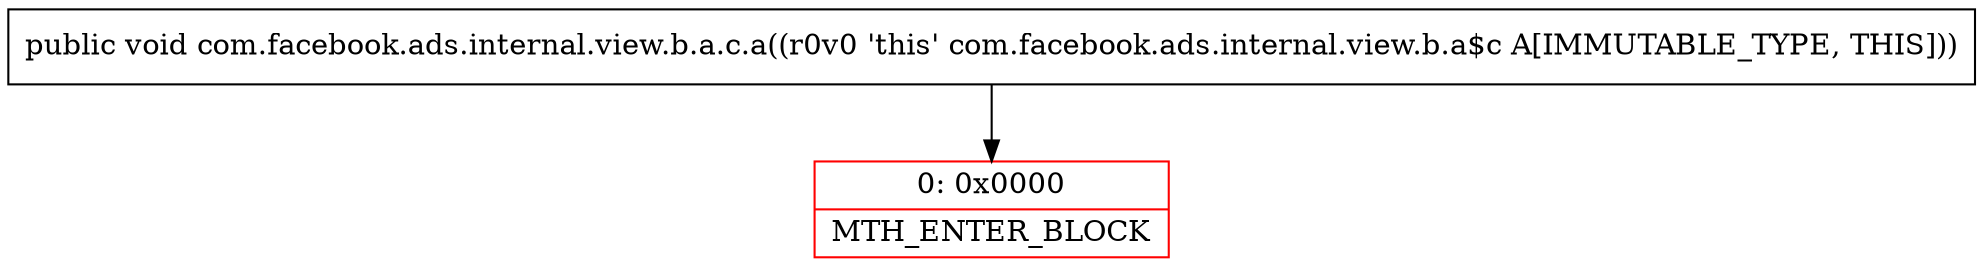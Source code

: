 digraph "CFG forcom.facebook.ads.internal.view.b.a.c.a()V" {
subgraph cluster_Region_658330161 {
label = "R(0)";
node [shape=record,color=blue];
}
Node_0 [shape=record,color=red,label="{0\:\ 0x0000|MTH_ENTER_BLOCK\l}"];
MethodNode[shape=record,label="{public void com.facebook.ads.internal.view.b.a.c.a((r0v0 'this' com.facebook.ads.internal.view.b.a$c A[IMMUTABLE_TYPE, THIS])) }"];
MethodNode -> Node_0;
}

